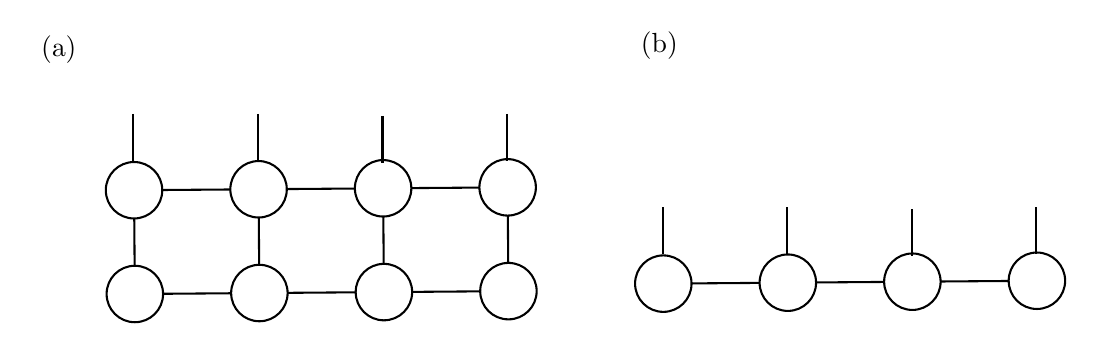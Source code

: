

\tikzset{every picture/.style={line width=0.75pt}} %set default line width to 0.75pt        

\begin{tikzpicture}[x=0.75pt,y=0.75pt,yscale=-1,xscale=1]
%uncomment if require: \path (0,300); %set diagram left start at 0, and has height of 300

%Straight Lines [id:da9918649825923163] 
\draw    (151,114) -- (151,136.5) ;
%Straight Lines [id:da6053773808858631] 
\draw    (211,114) -- (211,136.5) ;
%Straight Lines [id:da37711992073191336] 
\draw    (271,115) -- (271,137.5) ;
%Straight Lines [id:da9175139805621868] 
\draw    (331,114) -- (331,136.5) ;
%Straight Lines [id:da6139638363637372] 
\draw    (406,159) -- (406,181.5) ;
%Straight Lines [id:da026828220599742547] 
\draw    (466,159) -- (466,181.5) ;
%Straight Lines [id:da7876012708638624] 
\draw    (526,160) -- (526,182.5) ;
%Straight Lines [id:da5468683561812033] 
\draw    (586,159) -- (586,181.5) ;

% Text Node
\draw    (151.3, 150.82) circle [x radius= 13.6, y radius= 13.6]   ;
\draw (145.25,143.26) node [anchor=north west][inner sep=0.75pt]  [rotate=-359.56]  {$$};
% Text Node
\draw    (211.3, 150.36) circle [x radius= 13.6, y radius= 13.6]   ;
\draw (205.25,142.8) node [anchor=north west][inner sep=0.75pt]  [rotate=-359.56]  {$$};
% Text Node
\draw    (271.3, 149.89) circle [x radius= 13.6, y radius= 13.6]   ;
\draw (265.24,142.34) node [anchor=north west][inner sep=0.75pt]  [rotate=-359.56]  {$$};
% Text Node
\draw    (331.3, 149.43) circle [x radius= 13.6, y radius= 13.6]   ;
\draw (325.24,141.88) node [anchor=north west][inner sep=0.75pt]  [rotate=-359.56]  {$$};
% Text Node
\draw    (151.69, 200.81) circle [x radius= 13.6, y radius= 13.6]   ;
\draw (145.63,193.26) node [anchor=north west][inner sep=0.75pt]  [rotate=-359.56]  {$$};
% Text Node
\draw    (211.69, 200.35) circle [x radius= 13.6, y radius= 13.6]   ;
\draw (205.63,192.8) node [anchor=north west][inner sep=0.75pt]  [rotate=-359.56]  {$$};
% Text Node
\draw    (271.69, 199.89) circle [x radius= 13.6, y radius= 13.6]   ;
\draw (265.63,192.34) node [anchor=north west][inner sep=0.75pt]  [rotate=-359.56]  {$$};
% Text Node
\draw    (331.68, 199.43) circle [x radius= 13.6, y radius= 13.6]   ;
\draw (325.63,191.88) node [anchor=north west][inner sep=0.75pt]  [rotate=-359.56]  {$$};
% Text Node
\draw    (406.3, 195.82) circle [x radius= 13.6, y radius= 13.6]   ;
\draw (400.25,188.26) node [anchor=north west][inner sep=0.75pt]  [rotate=-359.56]  {$$};
% Text Node
\draw    (466.3, 195.36) circle [x radius= 13.6, y radius= 13.6]   ;
\draw (460.25,187.8) node [anchor=north west][inner sep=0.75pt]  [rotate=-359.56]  {$$};
% Text Node
\draw    (526.3, 194.89) circle [x radius= 13.6, y radius= 13.6]   ;
\draw (520.24,187.34) node [anchor=north west][inner sep=0.75pt]  [rotate=-359.56]  {$$};
% Text Node
\draw    (586.3, 194.43) circle [x radius= 13.6, y radius= 13.6]   ;
\draw (580.24,186.88) node [anchor=north west][inner sep=0.75pt]  [rotate=-359.56]  {$$};
% Text Node
\draw (105,75) node [anchor=north west][inner sep=0.75pt]   [align=left] {(a)};
% Text Node
\draw (394,73) node [anchor=north west][inner sep=0.75pt]   [align=left] {(b)};
% Connection
\draw    (164.91,150.71) -- (197.7,150.46) ;
% Connection
\draw    (224.9,150.25) -- (257.7,150) ;
% Connection
\draw    (284.9,149.79) -- (317.7,149.54) ;
% Connection
\draw    (165.29,200.71) -- (198.09,200.46) ;
% Connection
\draw    (225.29,200.25) -- (258.08,200) ;
% Connection
\draw    (285.29,199.79) -- (318.08,199.54) ;
% Connection
\draw    (151.41,164.42) -- (151.58,187.21) ;
% Connection
\draw    (211.41,163.96) -- (211.58,186.75) ;
% Connection
\draw    (271.41,163.5) -- (271.58,186.29) ;
% Connection
\draw    (331.4,163.04) -- (331.58,185.83) ;
% Connection
\draw    (419.91,195.71) -- (452.7,195.46) ;
% Connection
\draw    (479.9,195.25) -- (512.7,195) ;
% Connection
\draw    (539.9,194.79) -- (572.7,194.54) ;

\end{tikzpicture}

